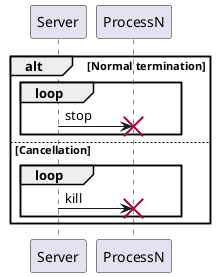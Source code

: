 {
  "sha1": "qvl9wmqqlgjlbuwztj6v3s9rkeoahsq",
  "insertion": {
    "when": "2024-06-04T17:28:42.941Z",
    "user": "plantuml@gmail.com"
  }
}
@startuml
alt Normal termination
  loop
    Server -> ProcessN: stop
    destroy ProcessN
  end loop
else Cancellation
  loop
    Server -> ProcessN: kill
    destroy ProcessN
  end loop
end alt
@enduml
